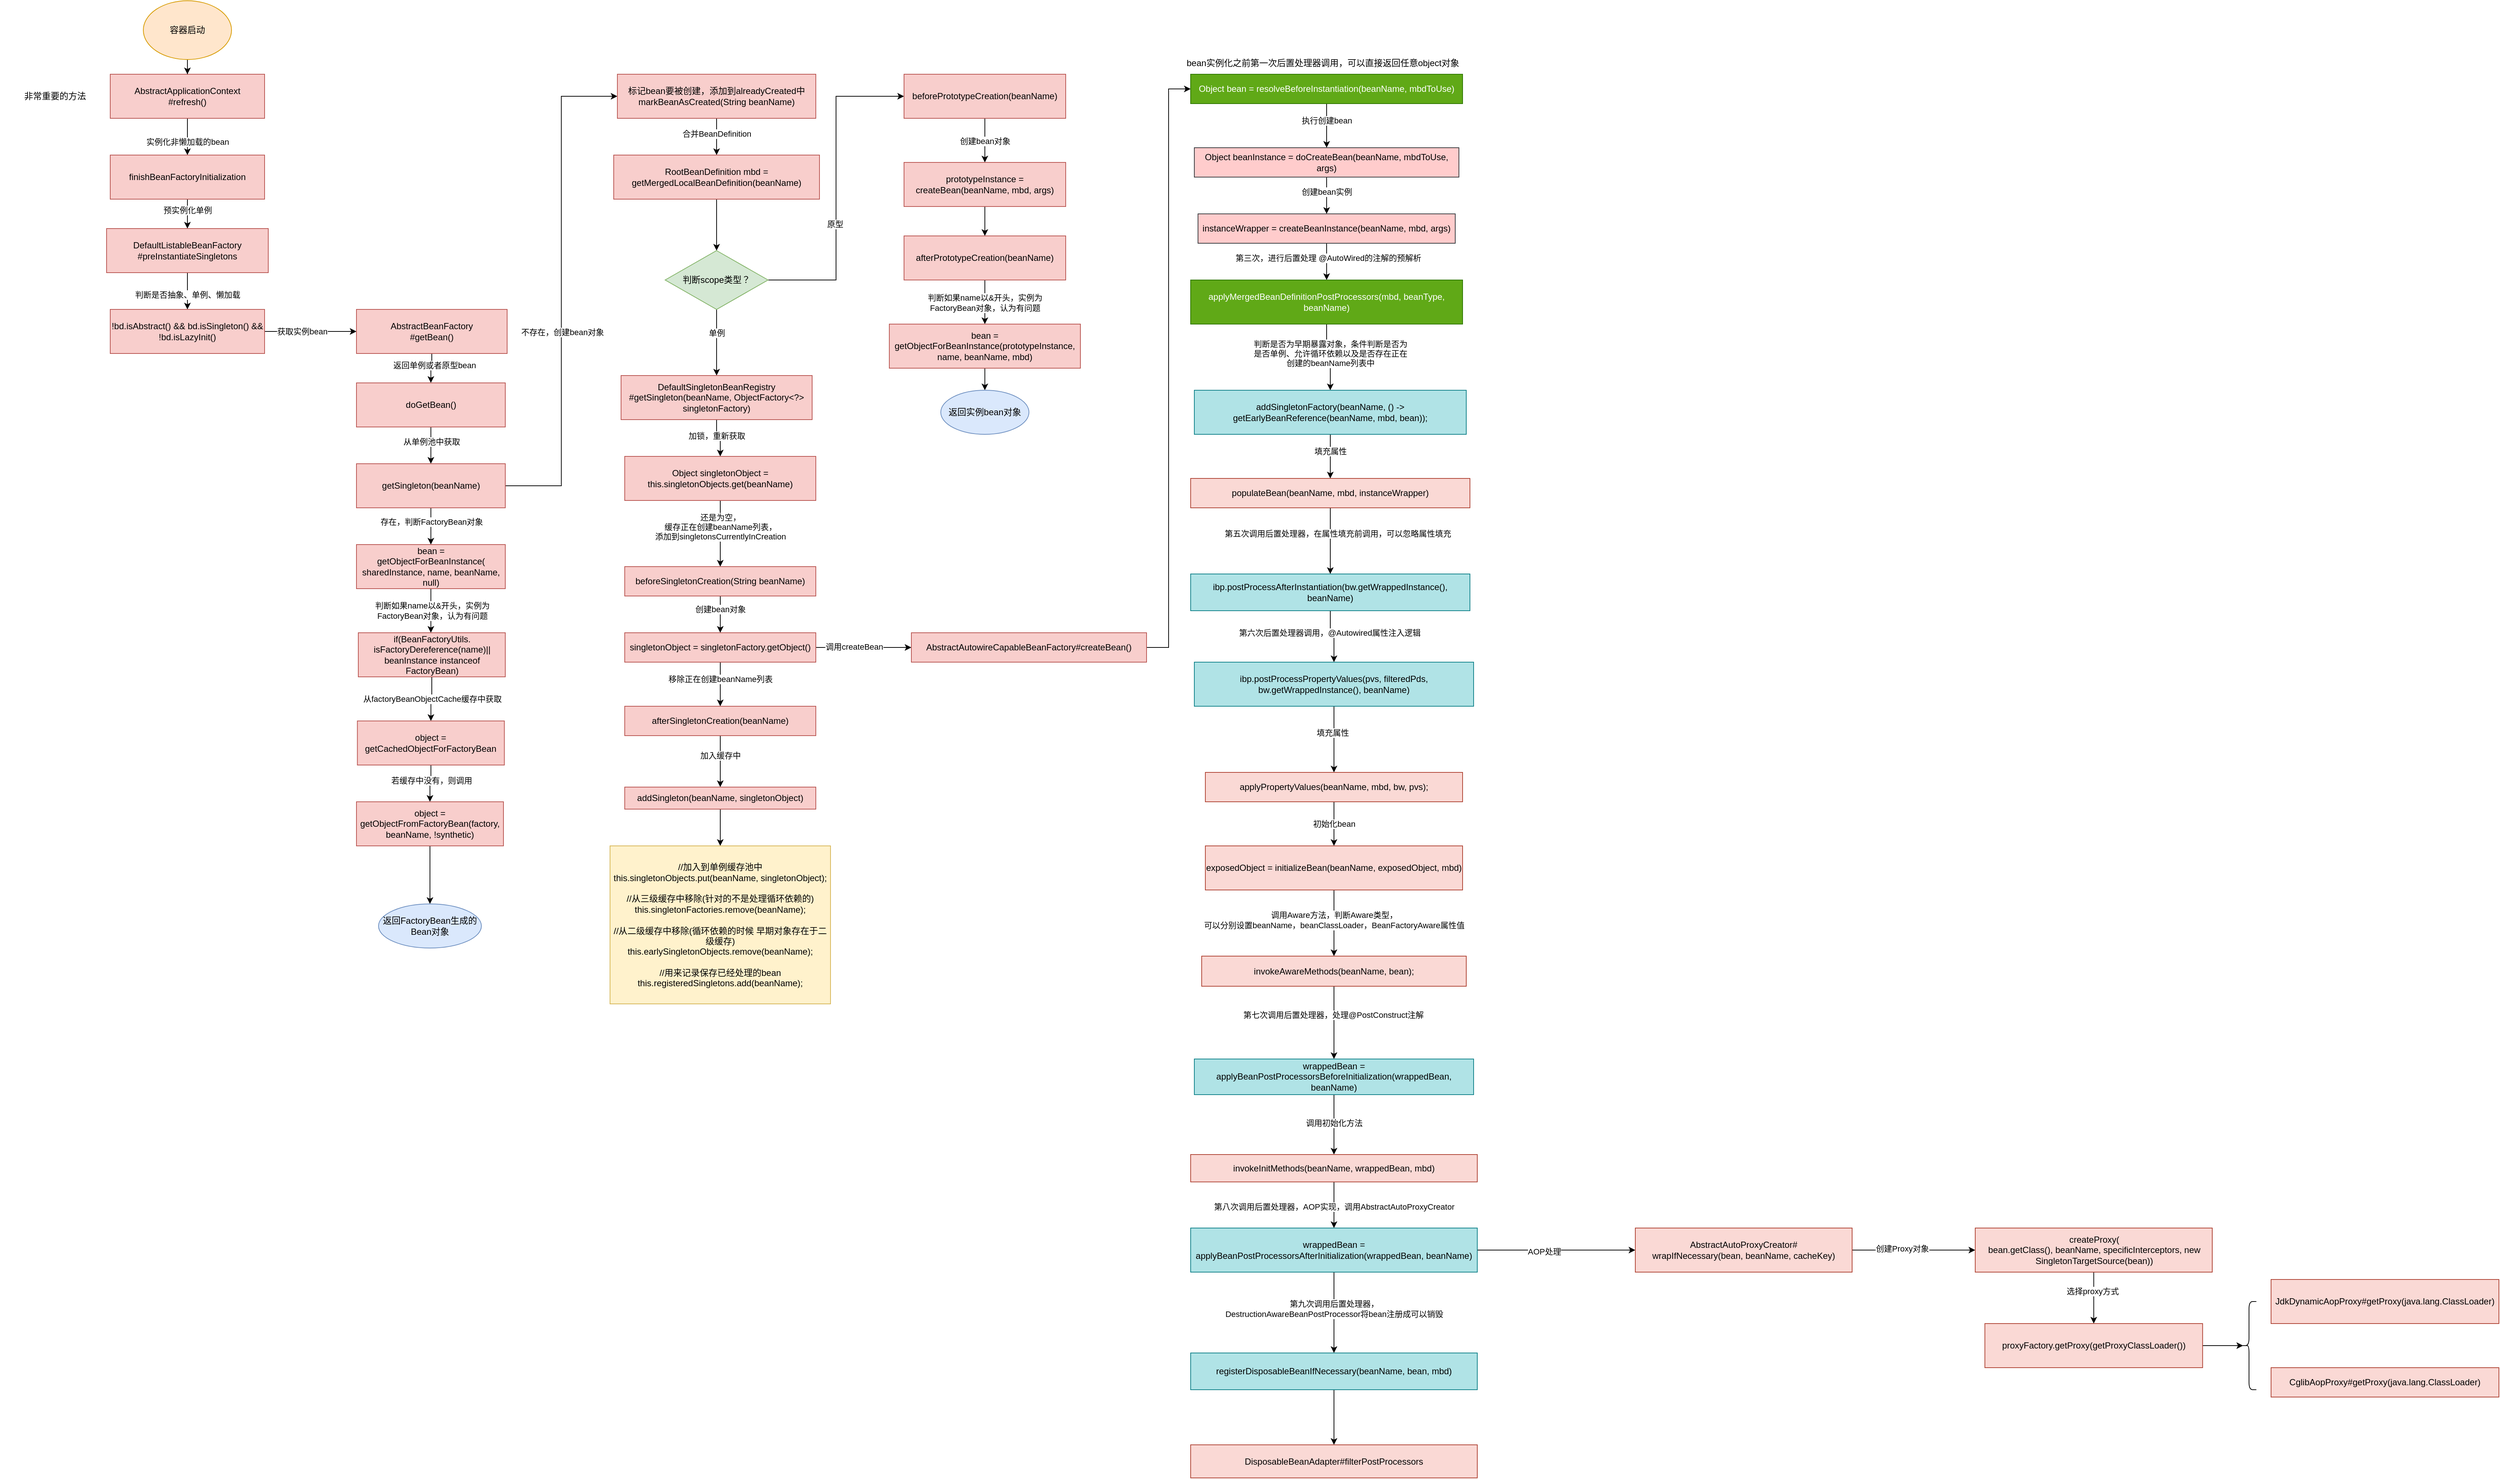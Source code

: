 <mxfile version="17.4.3" type="github">
  <diagram id="w4uHxJY5UsQgHHnN7Xe6" name="第 1 页">
    <mxGraphModel dx="1609" dy="1605" grid="1" gridSize="10" guides="1" tooltips="1" connect="1" arrows="1" fold="1" page="1" pageScale="1" pageWidth="827" pageHeight="1169" math="0" shadow="0">
      <root>
        <mxCell id="0" />
        <mxCell id="1" parent="0" />
        <mxCell id="CFEKlHjBmbo5Hejxvnzg-6" value="" style="edgeStyle=orthogonalEdgeStyle;rounded=0;orthogonalLoop=1;jettySize=auto;html=1;" edge="1" parent="1" source="CFEKlHjBmbo5Hejxvnzg-1" target="CFEKlHjBmbo5Hejxvnzg-5">
          <mxGeometry relative="1" as="geometry" />
        </mxCell>
        <mxCell id="CFEKlHjBmbo5Hejxvnzg-7" value="实例化非懒加载的bean" style="edgeLabel;html=1;align=center;verticalAlign=middle;resizable=0;points=[];" vertex="1" connectable="0" parent="CFEKlHjBmbo5Hejxvnzg-6">
          <mxGeometry x="-0.26" y="3" relative="1" as="geometry">
            <mxPoint x="-3" y="13" as="offset" />
          </mxGeometry>
        </mxCell>
        <mxCell id="CFEKlHjBmbo5Hejxvnzg-1" value="AbstractApplicationContext&lt;br&gt;#refresh()" style="rounded=0;whiteSpace=wrap;html=1;fillColor=#f8cecc;strokeColor=#b85450;" vertex="1" parent="1">
          <mxGeometry x="20" y="40" width="210" height="60" as="geometry" />
        </mxCell>
        <mxCell id="CFEKlHjBmbo5Hejxvnzg-3" style="edgeStyle=orthogonalEdgeStyle;rounded=0;orthogonalLoop=1;jettySize=auto;html=1;entryX=0.5;entryY=0;entryDx=0;entryDy=0;" edge="1" parent="1" source="CFEKlHjBmbo5Hejxvnzg-2" target="CFEKlHjBmbo5Hejxvnzg-1">
          <mxGeometry relative="1" as="geometry" />
        </mxCell>
        <mxCell id="CFEKlHjBmbo5Hejxvnzg-2" value="容器启动" style="ellipse;whiteSpace=wrap;html=1;fillColor=#ffe6cc;strokeColor=#d79b00;" vertex="1" parent="1">
          <mxGeometry x="65" y="-60" width="120" height="80" as="geometry" />
        </mxCell>
        <mxCell id="CFEKlHjBmbo5Hejxvnzg-4" value="非常重要的方法" style="text;html=1;strokeColor=none;fillColor=none;align=center;verticalAlign=middle;whiteSpace=wrap;rounded=0;" vertex="1" parent="1">
          <mxGeometry x="-130" y="55" width="150" height="30" as="geometry" />
        </mxCell>
        <mxCell id="CFEKlHjBmbo5Hejxvnzg-9" value="" style="edgeStyle=orthogonalEdgeStyle;rounded=0;orthogonalLoop=1;jettySize=auto;html=1;" edge="1" parent="1" source="CFEKlHjBmbo5Hejxvnzg-5" target="CFEKlHjBmbo5Hejxvnzg-8">
          <mxGeometry relative="1" as="geometry" />
        </mxCell>
        <mxCell id="CFEKlHjBmbo5Hejxvnzg-10" value="预实例化单例" style="edgeLabel;html=1;align=center;verticalAlign=middle;resizable=0;points=[];" vertex="1" connectable="0" parent="CFEKlHjBmbo5Hejxvnzg-9">
          <mxGeometry x="-0.25" relative="1" as="geometry">
            <mxPoint as="offset" />
          </mxGeometry>
        </mxCell>
        <mxCell id="CFEKlHjBmbo5Hejxvnzg-5" value="finishBeanFactoryInitialization" style="whiteSpace=wrap;html=1;rounded=0;fillColor=#f8cecc;strokeColor=#b85450;" vertex="1" parent="1">
          <mxGeometry x="20" y="150" width="210" height="60" as="geometry" />
        </mxCell>
        <mxCell id="CFEKlHjBmbo5Hejxvnzg-12" value="" style="edgeStyle=orthogonalEdgeStyle;rounded=0;orthogonalLoop=1;jettySize=auto;html=1;" edge="1" parent="1" source="CFEKlHjBmbo5Hejxvnzg-8" target="CFEKlHjBmbo5Hejxvnzg-11">
          <mxGeometry relative="1" as="geometry" />
        </mxCell>
        <mxCell id="CFEKlHjBmbo5Hejxvnzg-13" value="判断是否抽象、单例、懒加载" style="edgeLabel;html=1;align=center;verticalAlign=middle;resizable=0;points=[];" vertex="1" connectable="0" parent="CFEKlHjBmbo5Hejxvnzg-12">
          <mxGeometry x="-0.296" relative="1" as="geometry">
            <mxPoint y="12" as="offset" />
          </mxGeometry>
        </mxCell>
        <mxCell id="CFEKlHjBmbo5Hejxvnzg-8" value="DefaultListableBeanFactory&lt;br&gt;#preInstantiateSingletons" style="whiteSpace=wrap;html=1;fillColor=#f8cecc;strokeColor=#b85450;rounded=0;" vertex="1" parent="1">
          <mxGeometry x="15" y="250" width="220" height="60" as="geometry" />
        </mxCell>
        <mxCell id="CFEKlHjBmbo5Hejxvnzg-15" value="" style="edgeStyle=orthogonalEdgeStyle;rounded=0;orthogonalLoop=1;jettySize=auto;html=1;" edge="1" parent="1" source="CFEKlHjBmbo5Hejxvnzg-11" target="CFEKlHjBmbo5Hejxvnzg-14">
          <mxGeometry relative="1" as="geometry" />
        </mxCell>
        <mxCell id="CFEKlHjBmbo5Hejxvnzg-16" value="获取实例bean" style="edgeLabel;html=1;align=center;verticalAlign=middle;resizable=0;points=[];" vertex="1" connectable="0" parent="CFEKlHjBmbo5Hejxvnzg-15">
          <mxGeometry x="-0.184" relative="1" as="geometry">
            <mxPoint as="offset" />
          </mxGeometry>
        </mxCell>
        <mxCell id="CFEKlHjBmbo5Hejxvnzg-11" value="!bd.isAbstract() &amp;amp;&amp;amp; bd.isSingleton() &amp;amp;&amp;amp; !bd.isLazyInit()" style="whiteSpace=wrap;html=1;fillColor=#f8cecc;strokeColor=#b85450;rounded=0;" vertex="1" parent="1">
          <mxGeometry x="20" y="360" width="210" height="60" as="geometry" />
        </mxCell>
        <mxCell id="CFEKlHjBmbo5Hejxvnzg-18" value="" style="edgeStyle=orthogonalEdgeStyle;rounded=0;orthogonalLoop=1;jettySize=auto;html=1;" edge="1" parent="1" source="CFEKlHjBmbo5Hejxvnzg-14" target="CFEKlHjBmbo5Hejxvnzg-17">
          <mxGeometry relative="1" as="geometry" />
        </mxCell>
        <mxCell id="CFEKlHjBmbo5Hejxvnzg-19" value="返回单例或者原型bean" style="edgeLabel;html=1;align=center;verticalAlign=middle;resizable=0;points=[];" vertex="1" connectable="0" parent="CFEKlHjBmbo5Hejxvnzg-18">
          <mxGeometry x="-0.259" y="3" relative="1" as="geometry">
            <mxPoint as="offset" />
          </mxGeometry>
        </mxCell>
        <mxCell id="CFEKlHjBmbo5Hejxvnzg-14" value="AbstractBeanFactory&lt;br&gt;#getBean()" style="whiteSpace=wrap;html=1;fillColor=#f8cecc;strokeColor=#b85450;rounded=0;" vertex="1" parent="1">
          <mxGeometry x="355" y="360" width="205" height="60" as="geometry" />
        </mxCell>
        <mxCell id="CFEKlHjBmbo5Hejxvnzg-21" value="" style="edgeStyle=orthogonalEdgeStyle;rounded=0;orthogonalLoop=1;jettySize=auto;html=1;" edge="1" parent="1" source="CFEKlHjBmbo5Hejxvnzg-17" target="CFEKlHjBmbo5Hejxvnzg-20">
          <mxGeometry relative="1" as="geometry" />
        </mxCell>
        <mxCell id="CFEKlHjBmbo5Hejxvnzg-22" value="从单例池中获取" style="edgeLabel;html=1;align=center;verticalAlign=middle;resizable=0;points=[];" vertex="1" connectable="0" parent="CFEKlHjBmbo5Hejxvnzg-21">
          <mxGeometry x="-0.281" y="1" relative="1" as="geometry">
            <mxPoint x="-1" y="2" as="offset" />
          </mxGeometry>
        </mxCell>
        <mxCell id="CFEKlHjBmbo5Hejxvnzg-17" value="doGetBean()" style="whiteSpace=wrap;html=1;fillColor=#f8cecc;strokeColor=#b85450;rounded=0;" vertex="1" parent="1">
          <mxGeometry x="355" y="460" width="202.5" height="60" as="geometry" />
        </mxCell>
        <mxCell id="CFEKlHjBmbo5Hejxvnzg-24" value="" style="edgeStyle=orthogonalEdgeStyle;rounded=0;orthogonalLoop=1;jettySize=auto;html=1;" edge="1" parent="1" source="CFEKlHjBmbo5Hejxvnzg-20" target="CFEKlHjBmbo5Hejxvnzg-23">
          <mxGeometry relative="1" as="geometry" />
        </mxCell>
        <mxCell id="CFEKlHjBmbo5Hejxvnzg-25" value="存在，判断FactoryBean对象" style="edgeLabel;html=1;align=center;verticalAlign=middle;resizable=0;points=[];" vertex="1" connectable="0" parent="CFEKlHjBmbo5Hejxvnzg-24">
          <mxGeometry x="-0.237" y="-1" relative="1" as="geometry">
            <mxPoint x="1" as="offset" />
          </mxGeometry>
        </mxCell>
        <mxCell id="CFEKlHjBmbo5Hejxvnzg-39" value="" style="edgeStyle=orthogonalEdgeStyle;rounded=0;orthogonalLoop=1;jettySize=auto;html=1;entryX=0;entryY=0.5;entryDx=0;entryDy=0;" edge="1" parent="1" source="CFEKlHjBmbo5Hejxvnzg-20" target="CFEKlHjBmbo5Hejxvnzg-38">
          <mxGeometry relative="1" as="geometry" />
        </mxCell>
        <mxCell id="CFEKlHjBmbo5Hejxvnzg-40" value="不存在，创建bean对象" style="edgeLabel;html=1;align=center;verticalAlign=middle;resizable=0;points=[];" vertex="1" connectable="0" parent="CFEKlHjBmbo5Hejxvnzg-39">
          <mxGeometry x="-0.163" y="-1" relative="1" as="geometry">
            <mxPoint as="offset" />
          </mxGeometry>
        </mxCell>
        <mxCell id="CFEKlHjBmbo5Hejxvnzg-20" value="getSingleton(beanName)" style="whiteSpace=wrap;html=1;fillColor=#f8cecc;strokeColor=#b85450;rounded=0;" vertex="1" parent="1">
          <mxGeometry x="355" y="570" width="202.5" height="60" as="geometry" />
        </mxCell>
        <mxCell id="CFEKlHjBmbo5Hejxvnzg-28" value="" style="edgeStyle=orthogonalEdgeStyle;rounded=0;orthogonalLoop=1;jettySize=auto;html=1;" edge="1" parent="1" source="CFEKlHjBmbo5Hejxvnzg-23" target="CFEKlHjBmbo5Hejxvnzg-27">
          <mxGeometry relative="1" as="geometry">
            <Array as="points">
              <mxPoint x="456" y="780" />
              <mxPoint x="456" y="780" />
            </Array>
          </mxGeometry>
        </mxCell>
        <mxCell id="CFEKlHjBmbo5Hejxvnzg-29" value="判断如果name以&amp;amp;开头，实例为&lt;br&gt;FactoryBean对象，认为有问题" style="edgeLabel;html=1;align=center;verticalAlign=middle;resizable=0;points=[];" vertex="1" connectable="0" parent="CFEKlHjBmbo5Hejxvnzg-28">
          <mxGeometry x="-0.662" relative="1" as="geometry">
            <mxPoint x="1" y="20" as="offset" />
          </mxGeometry>
        </mxCell>
        <mxCell id="CFEKlHjBmbo5Hejxvnzg-23" value="bean = &lt;br&gt;getObjectForBeanInstance(&lt;br&gt;sharedInstance, name, beanName, null)" style="whiteSpace=wrap;html=1;fillColor=#f8cecc;strokeColor=#b85450;rounded=0;" vertex="1" parent="1">
          <mxGeometry x="355" y="680" width="202.5" height="60" as="geometry" />
        </mxCell>
        <mxCell id="CFEKlHjBmbo5Hejxvnzg-31" value="" style="edgeStyle=orthogonalEdgeStyle;rounded=0;orthogonalLoop=1;jettySize=auto;html=1;" edge="1" parent="1" source="CFEKlHjBmbo5Hejxvnzg-27" target="CFEKlHjBmbo5Hejxvnzg-30">
          <mxGeometry relative="1" as="geometry" />
        </mxCell>
        <mxCell id="CFEKlHjBmbo5Hejxvnzg-32" value="从factoryBeanObjectCache缓存中获取" style="edgeLabel;html=1;align=center;verticalAlign=middle;resizable=0;points=[];" vertex="1" connectable="0" parent="CFEKlHjBmbo5Hejxvnzg-31">
          <mxGeometry x="-0.321" y="1" relative="1" as="geometry">
            <mxPoint x="-1" y="9" as="offset" />
          </mxGeometry>
        </mxCell>
        <mxCell id="CFEKlHjBmbo5Hejxvnzg-27" value="if(BeanFactoryUtils.&lt;br&gt;isFactoryDereference(name)||&lt;br&gt;beanInstance instanceof FactoryBean)" style="whiteSpace=wrap;html=1;fillColor=#f8cecc;strokeColor=#b85450;rounded=0;" vertex="1" parent="1">
          <mxGeometry x="357.5" y="800" width="200" height="60" as="geometry" />
        </mxCell>
        <mxCell id="CFEKlHjBmbo5Hejxvnzg-34" value="" style="edgeStyle=orthogonalEdgeStyle;rounded=0;orthogonalLoop=1;jettySize=auto;html=1;" edge="1" parent="1" source="CFEKlHjBmbo5Hejxvnzg-30" target="CFEKlHjBmbo5Hejxvnzg-33">
          <mxGeometry relative="1" as="geometry" />
        </mxCell>
        <mxCell id="CFEKlHjBmbo5Hejxvnzg-35" value="若缓存中没有，则调用" style="edgeLabel;html=1;align=center;verticalAlign=middle;resizable=0;points=[];" vertex="1" connectable="0" parent="CFEKlHjBmbo5Hejxvnzg-34">
          <mxGeometry x="-0.207" relative="1" as="geometry">
            <mxPoint as="offset" />
          </mxGeometry>
        </mxCell>
        <mxCell id="CFEKlHjBmbo5Hejxvnzg-30" value="object =&lt;br&gt;getCachedObjectForFactoryBean" style="whiteSpace=wrap;html=1;fillColor=#f8cecc;strokeColor=#b85450;rounded=0;" vertex="1" parent="1">
          <mxGeometry x="356.25" y="920" width="200" height="60" as="geometry" />
        </mxCell>
        <mxCell id="CFEKlHjBmbo5Hejxvnzg-37" value="" style="edgeStyle=orthogonalEdgeStyle;rounded=0;orthogonalLoop=1;jettySize=auto;html=1;" edge="1" parent="1" source="CFEKlHjBmbo5Hejxvnzg-33" target="CFEKlHjBmbo5Hejxvnzg-36">
          <mxGeometry relative="1" as="geometry" />
        </mxCell>
        <mxCell id="CFEKlHjBmbo5Hejxvnzg-33" value="object = getObjectFromFactoryBean(factory, beanName, !synthetic)" style="whiteSpace=wrap;html=1;fillColor=#f8cecc;strokeColor=#b85450;rounded=0;" vertex="1" parent="1">
          <mxGeometry x="355" y="1030" width="200" height="60" as="geometry" />
        </mxCell>
        <mxCell id="CFEKlHjBmbo5Hejxvnzg-36" value="返回FactoryBean生成的Bean对象" style="ellipse;whiteSpace=wrap;html=1;fillColor=#dae8fc;strokeColor=#6c8ebf;rounded=0;" vertex="1" parent="1">
          <mxGeometry x="385" y="1169" width="140" height="60" as="geometry" />
        </mxCell>
        <mxCell id="CFEKlHjBmbo5Hejxvnzg-44" value="" style="edgeStyle=orthogonalEdgeStyle;rounded=0;orthogonalLoop=1;jettySize=auto;html=1;" edge="1" parent="1" source="CFEKlHjBmbo5Hejxvnzg-38" target="CFEKlHjBmbo5Hejxvnzg-43">
          <mxGeometry relative="1" as="geometry" />
        </mxCell>
        <mxCell id="CFEKlHjBmbo5Hejxvnzg-45" value="合并BeanDefinition" style="edgeLabel;html=1;align=center;verticalAlign=middle;resizable=0;points=[];" vertex="1" connectable="0" parent="CFEKlHjBmbo5Hejxvnzg-44">
          <mxGeometry x="-0.306" relative="1" as="geometry">
            <mxPoint y="3" as="offset" />
          </mxGeometry>
        </mxCell>
        <mxCell id="CFEKlHjBmbo5Hejxvnzg-38" value="标记bean要被创建，添加到alreadyCreated中&lt;br&gt;markBeanAsCreated(String beanName)" style="whiteSpace=wrap;html=1;fillColor=#f8cecc;strokeColor=#b85450;rounded=0;" vertex="1" parent="1">
          <mxGeometry x="710" y="40" width="270" height="60" as="geometry" />
        </mxCell>
        <mxCell id="CFEKlHjBmbo5Hejxvnzg-47" value="" style="edgeStyle=orthogonalEdgeStyle;rounded=0;orthogonalLoop=1;jettySize=auto;html=1;" edge="1" parent="1" source="CFEKlHjBmbo5Hejxvnzg-43" target="CFEKlHjBmbo5Hejxvnzg-46">
          <mxGeometry relative="1" as="geometry" />
        </mxCell>
        <mxCell id="CFEKlHjBmbo5Hejxvnzg-43" value="RootBeanDefinition mbd = getMergedLocalBeanDefinition(beanName)" style="whiteSpace=wrap;html=1;fillColor=#f8cecc;strokeColor=#b85450;rounded=0;" vertex="1" parent="1">
          <mxGeometry x="705" y="150" width="280" height="60" as="geometry" />
        </mxCell>
        <mxCell id="CFEKlHjBmbo5Hejxvnzg-49" value="" style="edgeStyle=orthogonalEdgeStyle;rounded=0;orthogonalLoop=1;jettySize=auto;html=1;" edge="1" parent="1" source="CFEKlHjBmbo5Hejxvnzg-46" target="CFEKlHjBmbo5Hejxvnzg-48">
          <mxGeometry relative="1" as="geometry" />
        </mxCell>
        <mxCell id="CFEKlHjBmbo5Hejxvnzg-50" value="单例" style="edgeLabel;html=1;align=center;verticalAlign=middle;resizable=0;points=[];" vertex="1" connectable="0" parent="CFEKlHjBmbo5Hejxvnzg-49">
          <mxGeometry x="-0.296" relative="1" as="geometry">
            <mxPoint as="offset" />
          </mxGeometry>
        </mxCell>
        <mxCell id="CFEKlHjBmbo5Hejxvnzg-52" value="" style="edgeStyle=orthogonalEdgeStyle;rounded=0;orthogonalLoop=1;jettySize=auto;html=1;entryX=0;entryY=0.5;entryDx=0;entryDy=0;" edge="1" parent="1" source="CFEKlHjBmbo5Hejxvnzg-46" target="CFEKlHjBmbo5Hejxvnzg-51">
          <mxGeometry relative="1" as="geometry" />
        </mxCell>
        <mxCell id="CFEKlHjBmbo5Hejxvnzg-53" value="原型" style="edgeLabel;html=1;align=center;verticalAlign=middle;resizable=0;points=[];" vertex="1" connectable="0" parent="CFEKlHjBmbo5Hejxvnzg-52">
          <mxGeometry x="-0.222" y="2" relative="1" as="geometry">
            <mxPoint as="offset" />
          </mxGeometry>
        </mxCell>
        <mxCell id="CFEKlHjBmbo5Hejxvnzg-46" value="判断scope类型？" style="rhombus;whiteSpace=wrap;html=1;fillColor=#d5e8d4;strokeColor=#82b366;rounded=0;" vertex="1" parent="1">
          <mxGeometry x="775" y="280" width="140" height="80" as="geometry" />
        </mxCell>
        <mxCell id="CFEKlHjBmbo5Hejxvnzg-65" value="" style="edgeStyle=orthogonalEdgeStyle;rounded=0;orthogonalLoop=1;jettySize=auto;html=1;" edge="1" parent="1" source="CFEKlHjBmbo5Hejxvnzg-48" target="CFEKlHjBmbo5Hejxvnzg-64">
          <mxGeometry relative="1" as="geometry" />
        </mxCell>
        <mxCell id="CFEKlHjBmbo5Hejxvnzg-66" value="加锁，重新获取" style="edgeLabel;html=1;align=center;verticalAlign=middle;resizable=0;points=[];" vertex="1" connectable="0" parent="CFEKlHjBmbo5Hejxvnzg-65">
          <mxGeometry x="-0.313" y="-1" relative="1" as="geometry">
            <mxPoint x="1" y="3" as="offset" />
          </mxGeometry>
        </mxCell>
        <mxCell id="CFEKlHjBmbo5Hejxvnzg-48" value="DefaultSingletonBeanRegistry&lt;br&gt;#getSingleton(beanName, ObjectFactory&amp;lt;?&amp;gt; singletonFactory)" style="whiteSpace=wrap;html=1;fillColor=#f8cecc;strokeColor=#b85450;rounded=0;" vertex="1" parent="1">
          <mxGeometry x="715" y="450" width="260" height="60" as="geometry" />
        </mxCell>
        <mxCell id="CFEKlHjBmbo5Hejxvnzg-55" value="" style="edgeStyle=orthogonalEdgeStyle;rounded=0;orthogonalLoop=1;jettySize=auto;html=1;" edge="1" parent="1" source="CFEKlHjBmbo5Hejxvnzg-51" target="CFEKlHjBmbo5Hejxvnzg-54">
          <mxGeometry relative="1" as="geometry" />
        </mxCell>
        <mxCell id="CFEKlHjBmbo5Hejxvnzg-56" value="创建bean对象" style="edgeLabel;html=1;align=center;verticalAlign=middle;resizable=0;points=[];" vertex="1" connectable="0" parent="CFEKlHjBmbo5Hejxvnzg-55">
          <mxGeometry x="-0.258" y="-1" relative="1" as="geometry">
            <mxPoint x="1" y="8" as="offset" />
          </mxGeometry>
        </mxCell>
        <mxCell id="CFEKlHjBmbo5Hejxvnzg-51" value="beforePrototypeCreation(beanName)" style="whiteSpace=wrap;html=1;fillColor=#f8cecc;strokeColor=#b85450;rounded=0;" vertex="1" parent="1">
          <mxGeometry x="1100" y="40" width="220" height="60" as="geometry" />
        </mxCell>
        <mxCell id="CFEKlHjBmbo5Hejxvnzg-58" value="" style="edgeStyle=orthogonalEdgeStyle;rounded=0;orthogonalLoop=1;jettySize=auto;html=1;" edge="1" parent="1" source="CFEKlHjBmbo5Hejxvnzg-54" target="CFEKlHjBmbo5Hejxvnzg-57">
          <mxGeometry relative="1" as="geometry" />
        </mxCell>
        <mxCell id="CFEKlHjBmbo5Hejxvnzg-54" value="prototypeInstance = createBean(beanName, mbd, args)" style="whiteSpace=wrap;html=1;fillColor=#f8cecc;strokeColor=#b85450;rounded=0;" vertex="1" parent="1">
          <mxGeometry x="1100" y="160" width="220" height="60" as="geometry" />
        </mxCell>
        <mxCell id="CFEKlHjBmbo5Hejxvnzg-60" value="" style="edgeStyle=orthogonalEdgeStyle;rounded=0;orthogonalLoop=1;jettySize=auto;html=1;" edge="1" parent="1" source="CFEKlHjBmbo5Hejxvnzg-57" target="CFEKlHjBmbo5Hejxvnzg-59">
          <mxGeometry relative="1" as="geometry" />
        </mxCell>
        <mxCell id="CFEKlHjBmbo5Hejxvnzg-63" value="判断如果name以&amp;amp;开头，实例为&lt;br&gt;FactoryBean对象，认为有问题" style="edgeLabel;html=1;align=center;verticalAlign=middle;resizable=0;points=[];" vertex="1" connectable="0" parent="CFEKlHjBmbo5Hejxvnzg-60">
          <mxGeometry x="-0.258" relative="1" as="geometry">
            <mxPoint y="8" as="offset" />
          </mxGeometry>
        </mxCell>
        <mxCell id="CFEKlHjBmbo5Hejxvnzg-57" value="afterPrototypeCreation(beanName)" style="whiteSpace=wrap;html=1;fillColor=#f8cecc;strokeColor=#b85450;rounded=0;" vertex="1" parent="1">
          <mxGeometry x="1100" y="260" width="220" height="60" as="geometry" />
        </mxCell>
        <mxCell id="CFEKlHjBmbo5Hejxvnzg-62" value="" style="edgeStyle=orthogonalEdgeStyle;rounded=0;orthogonalLoop=1;jettySize=auto;html=1;" edge="1" parent="1" source="CFEKlHjBmbo5Hejxvnzg-59" target="CFEKlHjBmbo5Hejxvnzg-61">
          <mxGeometry relative="1" as="geometry" />
        </mxCell>
        <mxCell id="CFEKlHjBmbo5Hejxvnzg-59" value="bean = getObjectForBeanInstance(prototypeInstance, name, beanName, mbd)" style="whiteSpace=wrap;html=1;fillColor=#f8cecc;strokeColor=#b85450;rounded=0;" vertex="1" parent="1">
          <mxGeometry x="1080" y="380" width="260" height="60" as="geometry" />
        </mxCell>
        <mxCell id="CFEKlHjBmbo5Hejxvnzg-61" value="返回实例bean对象" style="ellipse;whiteSpace=wrap;html=1;fillColor=#dae8fc;strokeColor=#6c8ebf;rounded=0;" vertex="1" parent="1">
          <mxGeometry x="1150" y="470" width="120" height="60" as="geometry" />
        </mxCell>
        <mxCell id="CFEKlHjBmbo5Hejxvnzg-68" value="" style="edgeStyle=orthogonalEdgeStyle;rounded=0;orthogonalLoop=1;jettySize=auto;html=1;" edge="1" parent="1" source="CFEKlHjBmbo5Hejxvnzg-64" target="CFEKlHjBmbo5Hejxvnzg-67">
          <mxGeometry relative="1" as="geometry" />
        </mxCell>
        <mxCell id="CFEKlHjBmbo5Hejxvnzg-69" value="还是为空，&lt;br&gt;缓存正在创建beanName列表，&lt;br&gt;添加到singletonsCurrentlyInCreation" style="edgeLabel;html=1;align=center;verticalAlign=middle;resizable=0;points=[];" vertex="1" connectable="0" parent="CFEKlHjBmbo5Hejxvnzg-68">
          <mxGeometry x="-0.215" relative="1" as="geometry">
            <mxPoint as="offset" />
          </mxGeometry>
        </mxCell>
        <mxCell id="CFEKlHjBmbo5Hejxvnzg-64" value="Object singletonObject = this.singletonObjects.get(beanName)" style="whiteSpace=wrap;html=1;fillColor=#f8cecc;strokeColor=#b85450;rounded=0;" vertex="1" parent="1">
          <mxGeometry x="720" y="560" width="260" height="60" as="geometry" />
        </mxCell>
        <mxCell id="CFEKlHjBmbo5Hejxvnzg-71" value="" style="edgeStyle=orthogonalEdgeStyle;rounded=0;orthogonalLoop=1;jettySize=auto;html=1;" edge="1" parent="1" source="CFEKlHjBmbo5Hejxvnzg-67" target="CFEKlHjBmbo5Hejxvnzg-70">
          <mxGeometry relative="1" as="geometry" />
        </mxCell>
        <mxCell id="CFEKlHjBmbo5Hejxvnzg-74" value="创建bean对象" style="edgeLabel;html=1;align=center;verticalAlign=middle;resizable=0;points=[];" vertex="1" connectable="0" parent="CFEKlHjBmbo5Hejxvnzg-71">
          <mxGeometry x="-0.303" relative="1" as="geometry">
            <mxPoint as="offset" />
          </mxGeometry>
        </mxCell>
        <mxCell id="CFEKlHjBmbo5Hejxvnzg-67" value="beforeSingletonCreation(String beanName)" style="whiteSpace=wrap;html=1;fillColor=#f8cecc;strokeColor=#b85450;rounded=0;" vertex="1" parent="1">
          <mxGeometry x="720" y="710" width="260" height="40" as="geometry" />
        </mxCell>
        <mxCell id="CFEKlHjBmbo5Hejxvnzg-73" value="" style="edgeStyle=orthogonalEdgeStyle;rounded=0;orthogonalLoop=1;jettySize=auto;html=1;" edge="1" parent="1" source="CFEKlHjBmbo5Hejxvnzg-70" target="CFEKlHjBmbo5Hejxvnzg-72">
          <mxGeometry relative="1" as="geometry" />
        </mxCell>
        <mxCell id="CFEKlHjBmbo5Hejxvnzg-75" value="移除正在创建beanName列表" style="edgeLabel;html=1;align=center;verticalAlign=middle;resizable=0;points=[];" vertex="1" connectable="0" parent="CFEKlHjBmbo5Hejxvnzg-73">
          <mxGeometry x="-0.253" relative="1" as="geometry">
            <mxPoint as="offset" />
          </mxGeometry>
        </mxCell>
        <mxCell id="CFEKlHjBmbo5Hejxvnzg-88" value="" style="edgeStyle=orthogonalEdgeStyle;rounded=0;orthogonalLoop=1;jettySize=auto;html=1;" edge="1" parent="1" source="CFEKlHjBmbo5Hejxvnzg-70" target="CFEKlHjBmbo5Hejxvnzg-87">
          <mxGeometry relative="1" as="geometry" />
        </mxCell>
        <mxCell id="CFEKlHjBmbo5Hejxvnzg-89" value="调用createBean" style="edgeLabel;html=1;align=center;verticalAlign=middle;resizable=0;points=[];" vertex="1" connectable="0" parent="CFEKlHjBmbo5Hejxvnzg-88">
          <mxGeometry x="-0.209" y="1" relative="1" as="geometry">
            <mxPoint as="offset" />
          </mxGeometry>
        </mxCell>
        <mxCell id="CFEKlHjBmbo5Hejxvnzg-70" value="singletonObject = singletonFactory.getObject()" style="whiteSpace=wrap;html=1;fillColor=#f8cecc;strokeColor=#b85450;rounded=0;" vertex="1" parent="1">
          <mxGeometry x="720" y="800" width="260" height="40" as="geometry" />
        </mxCell>
        <mxCell id="CFEKlHjBmbo5Hejxvnzg-77" value="" style="edgeStyle=orthogonalEdgeStyle;rounded=0;orthogonalLoop=1;jettySize=auto;html=1;" edge="1" parent="1" source="CFEKlHjBmbo5Hejxvnzg-72" target="CFEKlHjBmbo5Hejxvnzg-76">
          <mxGeometry relative="1" as="geometry" />
        </mxCell>
        <mxCell id="CFEKlHjBmbo5Hejxvnzg-78" value="加入缓存中" style="edgeLabel;html=1;align=center;verticalAlign=middle;resizable=0;points=[];" vertex="1" connectable="0" parent="CFEKlHjBmbo5Hejxvnzg-77">
          <mxGeometry x="-0.222" relative="1" as="geometry">
            <mxPoint as="offset" />
          </mxGeometry>
        </mxCell>
        <mxCell id="CFEKlHjBmbo5Hejxvnzg-72" value="afterSingletonCreation(beanName)" style="whiteSpace=wrap;html=1;fillColor=#f8cecc;strokeColor=#b85450;rounded=0;" vertex="1" parent="1">
          <mxGeometry x="720" y="900" width="260" height="40" as="geometry" />
        </mxCell>
        <mxCell id="CFEKlHjBmbo5Hejxvnzg-86" value="" style="edgeStyle=orthogonalEdgeStyle;rounded=0;orthogonalLoop=1;jettySize=auto;html=1;" edge="1" parent="1" source="CFEKlHjBmbo5Hejxvnzg-76" target="CFEKlHjBmbo5Hejxvnzg-85">
          <mxGeometry relative="1" as="geometry" />
        </mxCell>
        <mxCell id="CFEKlHjBmbo5Hejxvnzg-76" value="addSingleton(beanName, singletonObject)" style="whiteSpace=wrap;html=1;fillColor=#f8cecc;strokeColor=#b85450;rounded=0;" vertex="1" parent="1">
          <mxGeometry x="720" y="1010" width="260" height="30" as="geometry" />
        </mxCell>
        <mxCell id="CFEKlHjBmbo5Hejxvnzg-85" value="&lt;div&gt;//加入到单例缓存池中&lt;/div&gt;&lt;div&gt;this.singletonObjects.put(beanName, singletonObject);&lt;/div&gt;&lt;div&gt;&lt;br&gt;&lt;/div&gt;&lt;div&gt;//从三级缓存中移除(针对的不是处理循环依赖的)&lt;/div&gt;&lt;div&gt;this.singletonFactories.remove(beanName);&lt;/div&gt;&lt;div&gt;&lt;br&gt;&lt;/div&gt;&lt;div&gt;//从二级缓存中移除(循环依赖的时候 早期对象存在于二级缓存)&lt;/div&gt;&lt;div&gt;this.earlySingletonObjects.remove(beanName);&lt;/div&gt;&lt;div&gt;&lt;br&gt;&lt;/div&gt;&lt;div&gt;//用来记录保存已经处理的bean&lt;/div&gt;&lt;div&gt;this.registeredSingletons.add(beanName);&lt;/div&gt;" style="whiteSpace=wrap;html=1;fillColor=#fff2cc;strokeColor=#d6b656;rounded=0;" vertex="1" parent="1">
          <mxGeometry x="700" y="1090" width="300" height="215" as="geometry" />
        </mxCell>
        <mxCell id="CFEKlHjBmbo5Hejxvnzg-91" value="" style="edgeStyle=orthogonalEdgeStyle;rounded=0;orthogonalLoop=1;jettySize=auto;html=1;entryX=0;entryY=0.5;entryDx=0;entryDy=0;" edge="1" parent="1" source="CFEKlHjBmbo5Hejxvnzg-87" target="CFEKlHjBmbo5Hejxvnzg-90">
          <mxGeometry relative="1" as="geometry" />
        </mxCell>
        <mxCell id="CFEKlHjBmbo5Hejxvnzg-87" value="AbstractAutowireCapableBeanFactory#createBean()" style="whiteSpace=wrap;html=1;fillColor=#f8cecc;strokeColor=#b85450;rounded=0;" vertex="1" parent="1">
          <mxGeometry x="1110" y="800" width="320" height="40" as="geometry" />
        </mxCell>
        <mxCell id="CFEKlHjBmbo5Hejxvnzg-94" value="" style="edgeStyle=orthogonalEdgeStyle;rounded=0;orthogonalLoop=1;jettySize=auto;html=1;" edge="1" parent="1" source="CFEKlHjBmbo5Hejxvnzg-90" target="CFEKlHjBmbo5Hejxvnzg-93">
          <mxGeometry relative="1" as="geometry" />
        </mxCell>
        <mxCell id="CFEKlHjBmbo5Hejxvnzg-95" value="执行创建bean" style="edgeLabel;html=1;align=center;verticalAlign=middle;resizable=0;points=[];" vertex="1" connectable="0" parent="CFEKlHjBmbo5Hejxvnzg-94">
          <mxGeometry x="-0.275" y="-2" relative="1" as="geometry">
            <mxPoint x="2" y="1" as="offset" />
          </mxGeometry>
        </mxCell>
        <mxCell id="CFEKlHjBmbo5Hejxvnzg-90" value="Object bean = resolveBeforeInstantiation(beanName, mbdToUse)" style="whiteSpace=wrap;html=1;fillColor=#60a917;strokeColor=#2D7600;rounded=0;fontColor=#ffffff;" vertex="1" parent="1">
          <mxGeometry x="1490" y="40" width="370" height="40" as="geometry" />
        </mxCell>
        <mxCell id="CFEKlHjBmbo5Hejxvnzg-92" value="bean实例化之前第一次后置处理器调用，可以直接返回任意object对象" style="text;html=1;strokeColor=none;fillColor=none;align=center;verticalAlign=middle;whiteSpace=wrap;rounded=0;" vertex="1" parent="1">
          <mxGeometry x="1470" y="10" width="400" height="30" as="geometry" />
        </mxCell>
        <mxCell id="CFEKlHjBmbo5Hejxvnzg-97" value="" style="edgeStyle=orthogonalEdgeStyle;rounded=0;orthogonalLoop=1;jettySize=auto;html=1;" edge="1" parent="1" source="CFEKlHjBmbo5Hejxvnzg-93" target="CFEKlHjBmbo5Hejxvnzg-96">
          <mxGeometry relative="1" as="geometry" />
        </mxCell>
        <mxCell id="CFEKlHjBmbo5Hejxvnzg-98" value="创建bean实例" style="edgeLabel;html=1;align=center;verticalAlign=middle;resizable=0;points=[];" vertex="1" connectable="0" parent="CFEKlHjBmbo5Hejxvnzg-97">
          <mxGeometry x="-0.222" y="1" relative="1" as="geometry">
            <mxPoint x="-1" as="offset" />
          </mxGeometry>
        </mxCell>
        <mxCell id="CFEKlHjBmbo5Hejxvnzg-93" value="Object beanInstance = doCreateBean(beanName, mbdToUse, args)" style="whiteSpace=wrap;html=1;fillColor=#ffcccc;strokeColor=#36393d;rounded=0;" vertex="1" parent="1">
          <mxGeometry x="1495" y="140" width="360" height="40" as="geometry" />
        </mxCell>
        <mxCell id="CFEKlHjBmbo5Hejxvnzg-100" value="" style="edgeStyle=orthogonalEdgeStyle;rounded=0;orthogonalLoop=1;jettySize=auto;html=1;" edge="1" parent="1" source="CFEKlHjBmbo5Hejxvnzg-96" target="CFEKlHjBmbo5Hejxvnzg-99">
          <mxGeometry relative="1" as="geometry" />
        </mxCell>
        <mxCell id="CFEKlHjBmbo5Hejxvnzg-101" value="第三次，进行后置处理 @AutoWired的注解的预解析" style="edgeLabel;html=1;align=center;verticalAlign=middle;resizable=0;points=[];" vertex="1" connectable="0" parent="CFEKlHjBmbo5Hejxvnzg-100">
          <mxGeometry x="-0.22" y="2" relative="1" as="geometry">
            <mxPoint as="offset" />
          </mxGeometry>
        </mxCell>
        <mxCell id="CFEKlHjBmbo5Hejxvnzg-96" value="instanceWrapper = createBeanInstance(beanName, mbd, args)" style="whiteSpace=wrap;html=1;fillColor=#ffcccc;strokeColor=#36393d;rounded=0;" vertex="1" parent="1">
          <mxGeometry x="1500" y="230" width="350" height="40" as="geometry" />
        </mxCell>
        <mxCell id="CFEKlHjBmbo5Hejxvnzg-103" value="" style="edgeStyle=orthogonalEdgeStyle;rounded=0;orthogonalLoop=1;jettySize=auto;html=1;" edge="1" parent="1" source="CFEKlHjBmbo5Hejxvnzg-99" target="CFEKlHjBmbo5Hejxvnzg-102">
          <mxGeometry relative="1" as="geometry" />
        </mxCell>
        <mxCell id="CFEKlHjBmbo5Hejxvnzg-104" value="判断是否为早期暴露对象，条件判断是否为&lt;br&gt;是否单例、允许循环依赖以及是否存在正在&lt;br&gt;创建的beanName列表中" style="edgeLabel;html=1;align=center;verticalAlign=middle;resizable=0;points=[];" vertex="1" connectable="0" parent="CFEKlHjBmbo5Hejxvnzg-103">
          <mxGeometry x="-0.237" y="3" relative="1" as="geometry">
            <mxPoint x="2" y="4" as="offset" />
          </mxGeometry>
        </mxCell>
        <mxCell id="CFEKlHjBmbo5Hejxvnzg-99" value="applyMergedBeanDefinitionPostProcessors(mbd, beanType, beanName)" style="whiteSpace=wrap;html=1;fillColor=#60a917;strokeColor=#2D7600;rounded=0;fontColor=#ffffff;" vertex="1" parent="1">
          <mxGeometry x="1490" y="320" width="370" height="60" as="geometry" />
        </mxCell>
        <mxCell id="CFEKlHjBmbo5Hejxvnzg-106" value="" style="edgeStyle=orthogonalEdgeStyle;rounded=0;orthogonalLoop=1;jettySize=auto;html=1;" edge="1" parent="1" source="CFEKlHjBmbo5Hejxvnzg-102" target="CFEKlHjBmbo5Hejxvnzg-105">
          <mxGeometry relative="1" as="geometry" />
        </mxCell>
        <mxCell id="CFEKlHjBmbo5Hejxvnzg-107" value="填充属性" style="edgeLabel;html=1;align=center;verticalAlign=middle;resizable=0;points=[];" vertex="1" connectable="0" parent="CFEKlHjBmbo5Hejxvnzg-106">
          <mxGeometry x="-0.242" relative="1" as="geometry">
            <mxPoint as="offset" />
          </mxGeometry>
        </mxCell>
        <mxCell id="CFEKlHjBmbo5Hejxvnzg-102" value="addSingletonFactory(beanName, () -&amp;gt; getEarlyBeanReference(beanName, mbd, bean));" style="whiteSpace=wrap;html=1;fillColor=#b0e3e6;strokeColor=#0e8088;rounded=0;" vertex="1" parent="1">
          <mxGeometry x="1495" y="470" width="370" height="60" as="geometry" />
        </mxCell>
        <mxCell id="CFEKlHjBmbo5Hejxvnzg-109" value="" style="edgeStyle=orthogonalEdgeStyle;rounded=0;orthogonalLoop=1;jettySize=auto;html=1;" edge="1" parent="1" source="CFEKlHjBmbo5Hejxvnzg-105" target="CFEKlHjBmbo5Hejxvnzg-108">
          <mxGeometry relative="1" as="geometry" />
        </mxCell>
        <mxCell id="CFEKlHjBmbo5Hejxvnzg-110" value="第五次调用后置处理器，在属性填充前调用，可以忽略属性填充" style="edgeLabel;html=1;align=center;verticalAlign=middle;resizable=0;points=[];" vertex="1" connectable="0" parent="CFEKlHjBmbo5Hejxvnzg-109">
          <mxGeometry x="-0.237" y="1" relative="1" as="geometry">
            <mxPoint x="9" as="offset" />
          </mxGeometry>
        </mxCell>
        <mxCell id="CFEKlHjBmbo5Hejxvnzg-105" value="populateBean(beanName, mbd, instanceWrapper)" style="whiteSpace=wrap;html=1;fillColor=#fad9d5;strokeColor=#ae4132;rounded=0;" vertex="1" parent="1">
          <mxGeometry x="1490" y="590" width="380" height="40" as="geometry" />
        </mxCell>
        <mxCell id="CFEKlHjBmbo5Hejxvnzg-112" value="" style="edgeStyle=orthogonalEdgeStyle;rounded=0;orthogonalLoop=1;jettySize=auto;html=1;" edge="1" parent="1" source="CFEKlHjBmbo5Hejxvnzg-108" target="CFEKlHjBmbo5Hejxvnzg-111">
          <mxGeometry relative="1" as="geometry" />
        </mxCell>
        <mxCell id="CFEKlHjBmbo5Hejxvnzg-113" value="第六次后置处理器调用，@Autowired属性注入逻辑" style="edgeLabel;html=1;align=center;verticalAlign=middle;resizable=0;points=[];" vertex="1" connectable="0" parent="CFEKlHjBmbo5Hejxvnzg-112">
          <mxGeometry x="-0.212" y="-1" relative="1" as="geometry">
            <mxPoint as="offset" />
          </mxGeometry>
        </mxCell>
        <mxCell id="CFEKlHjBmbo5Hejxvnzg-108" value="ibp.postProcessAfterInstantiation(bw.getWrappedInstance(), beanName)" style="whiteSpace=wrap;html=1;fillColor=#b0e3e6;strokeColor=#0e8088;rounded=0;" vertex="1" parent="1">
          <mxGeometry x="1490" y="720" width="380" height="50" as="geometry" />
        </mxCell>
        <mxCell id="CFEKlHjBmbo5Hejxvnzg-115" value="" style="edgeStyle=orthogonalEdgeStyle;rounded=0;orthogonalLoop=1;jettySize=auto;html=1;" edge="1" parent="1" source="CFEKlHjBmbo5Hejxvnzg-111" target="CFEKlHjBmbo5Hejxvnzg-114">
          <mxGeometry relative="1" as="geometry" />
        </mxCell>
        <mxCell id="CFEKlHjBmbo5Hejxvnzg-116" value="填充属性" style="edgeLabel;html=1;align=center;verticalAlign=middle;resizable=0;points=[];" vertex="1" connectable="0" parent="CFEKlHjBmbo5Hejxvnzg-115">
          <mxGeometry x="-0.215" y="-2" relative="1" as="geometry">
            <mxPoint as="offset" />
          </mxGeometry>
        </mxCell>
        <mxCell id="CFEKlHjBmbo5Hejxvnzg-111" value="ibp.postProcessPropertyValues(pvs, filteredPds, bw.getWrappedInstance(), beanName)" style="whiteSpace=wrap;html=1;fillColor=#b0e3e6;strokeColor=#0e8088;rounded=0;" vertex="1" parent="1">
          <mxGeometry x="1495" y="840" width="380" height="60" as="geometry" />
        </mxCell>
        <mxCell id="CFEKlHjBmbo5Hejxvnzg-118" value="" style="edgeStyle=orthogonalEdgeStyle;rounded=0;orthogonalLoop=1;jettySize=auto;html=1;" edge="1" parent="1" source="CFEKlHjBmbo5Hejxvnzg-114" target="CFEKlHjBmbo5Hejxvnzg-117">
          <mxGeometry relative="1" as="geometry" />
        </mxCell>
        <mxCell id="CFEKlHjBmbo5Hejxvnzg-119" value="初始化bean" style="edgeLabel;html=1;align=center;verticalAlign=middle;resizable=0;points=[];" vertex="1" connectable="0" parent="CFEKlHjBmbo5Hejxvnzg-118">
          <mxGeometry x="-0.294" y="-1" relative="1" as="geometry">
            <mxPoint x="1" y="9" as="offset" />
          </mxGeometry>
        </mxCell>
        <mxCell id="CFEKlHjBmbo5Hejxvnzg-114" value="applyPropertyValues(beanName, mbd, bw, pvs);" style="whiteSpace=wrap;html=1;fillColor=#fad9d5;strokeColor=#ae4132;rounded=0;" vertex="1" parent="1">
          <mxGeometry x="1510" y="990" width="350" height="40" as="geometry" />
        </mxCell>
        <mxCell id="CFEKlHjBmbo5Hejxvnzg-121" value="" style="edgeStyle=orthogonalEdgeStyle;rounded=0;orthogonalLoop=1;jettySize=auto;html=1;" edge="1" parent="1" source="CFEKlHjBmbo5Hejxvnzg-117" target="CFEKlHjBmbo5Hejxvnzg-120">
          <mxGeometry relative="1" as="geometry" />
        </mxCell>
        <mxCell id="CFEKlHjBmbo5Hejxvnzg-122" value="调用Aware方法，判断Aware类型，&lt;br&gt;可以分别设置beanName，beanClassLoader，BeanFactoryAware属性值" style="edgeLabel;html=1;align=center;verticalAlign=middle;resizable=0;points=[];" vertex="1" connectable="0" parent="CFEKlHjBmbo5Hejxvnzg-121">
          <mxGeometry x="-0.257" y="1" relative="1" as="geometry">
            <mxPoint x="-1" y="7" as="offset" />
          </mxGeometry>
        </mxCell>
        <mxCell id="CFEKlHjBmbo5Hejxvnzg-117" value="exposedObject = initializeBean(beanName, exposedObject, mbd)" style="whiteSpace=wrap;html=1;fillColor=#fad9d5;strokeColor=#ae4132;rounded=0;" vertex="1" parent="1">
          <mxGeometry x="1510" y="1090" width="350" height="60" as="geometry" />
        </mxCell>
        <mxCell id="CFEKlHjBmbo5Hejxvnzg-124" value="" style="edgeStyle=orthogonalEdgeStyle;rounded=0;orthogonalLoop=1;jettySize=auto;html=1;" edge="1" parent="1" source="CFEKlHjBmbo5Hejxvnzg-120" target="CFEKlHjBmbo5Hejxvnzg-123">
          <mxGeometry relative="1" as="geometry" />
        </mxCell>
        <mxCell id="CFEKlHjBmbo5Hejxvnzg-125" value="第七次调用后置处理器，处理@PostConstruct注解&lt;br&gt;" style="edgeLabel;html=1;align=center;verticalAlign=middle;resizable=0;points=[];" vertex="1" connectable="0" parent="CFEKlHjBmbo5Hejxvnzg-124">
          <mxGeometry x="-0.211" y="-1" relative="1" as="geometry">
            <mxPoint as="offset" />
          </mxGeometry>
        </mxCell>
        <mxCell id="CFEKlHjBmbo5Hejxvnzg-120" value="invokeAwareMethods(beanName, bean);" style="whiteSpace=wrap;html=1;fillColor=#fad9d5;strokeColor=#ae4132;rounded=0;" vertex="1" parent="1">
          <mxGeometry x="1505" y="1240" width="360" height="41" as="geometry" />
        </mxCell>
        <mxCell id="CFEKlHjBmbo5Hejxvnzg-127" value="" style="edgeStyle=orthogonalEdgeStyle;rounded=0;orthogonalLoop=1;jettySize=auto;html=1;" edge="1" parent="1" source="CFEKlHjBmbo5Hejxvnzg-123" target="CFEKlHjBmbo5Hejxvnzg-126">
          <mxGeometry relative="1" as="geometry" />
        </mxCell>
        <mxCell id="CFEKlHjBmbo5Hejxvnzg-128" value="调用初始化方法" style="edgeLabel;html=1;align=center;verticalAlign=middle;resizable=0;points=[];" vertex="1" connectable="0" parent="CFEKlHjBmbo5Hejxvnzg-127">
          <mxGeometry x="-0.275" y="1" relative="1" as="geometry">
            <mxPoint x="-1" y="9" as="offset" />
          </mxGeometry>
        </mxCell>
        <mxCell id="CFEKlHjBmbo5Hejxvnzg-123" value="wrappedBean = applyBeanPostProcessorsBeforeInitialization(wrappedBean, beanName)" style="whiteSpace=wrap;html=1;fillColor=#b0e3e6;strokeColor=#0e8088;rounded=0;" vertex="1" parent="1">
          <mxGeometry x="1495" y="1380" width="380" height="48.5" as="geometry" />
        </mxCell>
        <mxCell id="CFEKlHjBmbo5Hejxvnzg-130" value="" style="edgeStyle=orthogonalEdgeStyle;rounded=0;orthogonalLoop=1;jettySize=auto;html=1;" edge="1" parent="1" source="CFEKlHjBmbo5Hejxvnzg-126" target="CFEKlHjBmbo5Hejxvnzg-129">
          <mxGeometry relative="1" as="geometry" />
        </mxCell>
        <mxCell id="CFEKlHjBmbo5Hejxvnzg-131" value="第八次调用后置处理器，AOP实现，调用AbstractAutoProxyCreator" style="edgeLabel;html=1;align=center;verticalAlign=middle;resizable=0;points=[];" vertex="1" connectable="0" parent="CFEKlHjBmbo5Hejxvnzg-130">
          <mxGeometry x="-0.272" y="-1" relative="1" as="geometry">
            <mxPoint x="1" y="10" as="offset" />
          </mxGeometry>
        </mxCell>
        <mxCell id="CFEKlHjBmbo5Hejxvnzg-126" value="invokeInitMethods(beanName, wrappedBean, mbd)" style="whiteSpace=wrap;html=1;fillColor=#fad9d5;strokeColor=#ae4132;rounded=0;" vertex="1" parent="1">
          <mxGeometry x="1490" y="1510" width="390" height="37.25" as="geometry" />
        </mxCell>
        <mxCell id="CFEKlHjBmbo5Hejxvnzg-133" value="" style="edgeStyle=orthogonalEdgeStyle;rounded=0;orthogonalLoop=1;jettySize=auto;html=1;" edge="1" parent="1" source="CFEKlHjBmbo5Hejxvnzg-129" target="CFEKlHjBmbo5Hejxvnzg-132">
          <mxGeometry relative="1" as="geometry" />
        </mxCell>
        <mxCell id="CFEKlHjBmbo5Hejxvnzg-134" value="AOP处理" style="edgeLabel;html=1;align=center;verticalAlign=middle;resizable=0;points=[];" vertex="1" connectable="0" parent="CFEKlHjBmbo5Hejxvnzg-133">
          <mxGeometry x="-0.153" y="-2" relative="1" as="geometry">
            <mxPoint as="offset" />
          </mxGeometry>
        </mxCell>
        <mxCell id="CFEKlHjBmbo5Hejxvnzg-136" value="" style="edgeStyle=orthogonalEdgeStyle;rounded=0;orthogonalLoop=1;jettySize=auto;html=1;" edge="1" parent="1" source="CFEKlHjBmbo5Hejxvnzg-129" target="CFEKlHjBmbo5Hejxvnzg-135">
          <mxGeometry relative="1" as="geometry" />
        </mxCell>
        <mxCell id="CFEKlHjBmbo5Hejxvnzg-137" value="第九次调用后置处理器，&lt;br&gt;&lt;span style=&quot;font-size: 11px&quot;&gt;DestructionAwareBeanPostProcessor将bean注册成可以销毁&lt;/span&gt;" style="edgeLabel;html=1;align=center;verticalAlign=middle;resizable=0;points=[];" vertex="1" connectable="0" parent="CFEKlHjBmbo5Hejxvnzg-136">
          <mxGeometry x="-0.261" relative="1" as="geometry">
            <mxPoint y="9" as="offset" />
          </mxGeometry>
        </mxCell>
        <mxCell id="CFEKlHjBmbo5Hejxvnzg-129" value="wrappedBean = applyBeanPostProcessorsAfterInitialization(wrappedBean, beanName)" style="whiteSpace=wrap;html=1;fillColor=#b0e3e6;strokeColor=#0e8088;rounded=0;" vertex="1" parent="1">
          <mxGeometry x="1490" y="1610" width="390" height="60" as="geometry" />
        </mxCell>
        <mxCell id="CFEKlHjBmbo5Hejxvnzg-141" value="" style="edgeStyle=orthogonalEdgeStyle;rounded=0;orthogonalLoop=1;jettySize=auto;html=1;" edge="1" parent="1" source="CFEKlHjBmbo5Hejxvnzg-132" target="CFEKlHjBmbo5Hejxvnzg-140">
          <mxGeometry relative="1" as="geometry" />
        </mxCell>
        <mxCell id="CFEKlHjBmbo5Hejxvnzg-142" value="创建Proxy对象" style="edgeLabel;html=1;align=center;verticalAlign=middle;resizable=0;points=[];" vertex="1" connectable="0" parent="CFEKlHjBmbo5Hejxvnzg-141">
          <mxGeometry x="-0.196" y="2" relative="1" as="geometry">
            <mxPoint as="offset" />
          </mxGeometry>
        </mxCell>
        <mxCell id="CFEKlHjBmbo5Hejxvnzg-132" value="AbstractAutoProxyCreator#&lt;br&gt;wrapIfNecessary(bean, beanName, cacheKey)" style="whiteSpace=wrap;html=1;fillColor=#fad9d5;strokeColor=#ae4132;rounded=0;" vertex="1" parent="1">
          <mxGeometry x="2095" y="1610" width="295" height="60" as="geometry" />
        </mxCell>
        <mxCell id="CFEKlHjBmbo5Hejxvnzg-139" value="" style="edgeStyle=orthogonalEdgeStyle;rounded=0;orthogonalLoop=1;jettySize=auto;html=1;" edge="1" parent="1" source="CFEKlHjBmbo5Hejxvnzg-135" target="CFEKlHjBmbo5Hejxvnzg-138">
          <mxGeometry relative="1" as="geometry" />
        </mxCell>
        <mxCell id="CFEKlHjBmbo5Hejxvnzg-135" value="registerDisposableBeanIfNecessary(beanName, bean, mbd)" style="whiteSpace=wrap;html=1;fillColor=#b0e3e6;strokeColor=#0e8088;rounded=0;" vertex="1" parent="1">
          <mxGeometry x="1490" y="1780" width="390" height="50" as="geometry" />
        </mxCell>
        <mxCell id="CFEKlHjBmbo5Hejxvnzg-138" value="DisposableBeanAdapter#filterPostProcessors" style="whiteSpace=wrap;html=1;fillColor=#fad9d5;strokeColor=#ae4132;rounded=0;" vertex="1" parent="1">
          <mxGeometry x="1490" y="1905" width="390" height="45" as="geometry" />
        </mxCell>
        <mxCell id="CFEKlHjBmbo5Hejxvnzg-144" value="" style="edgeStyle=orthogonalEdgeStyle;rounded=0;orthogonalLoop=1;jettySize=auto;html=1;" edge="1" parent="1" source="CFEKlHjBmbo5Hejxvnzg-140" target="CFEKlHjBmbo5Hejxvnzg-143">
          <mxGeometry relative="1" as="geometry" />
        </mxCell>
        <mxCell id="CFEKlHjBmbo5Hejxvnzg-145" value="选择proxy方式" style="edgeLabel;html=1;align=center;verticalAlign=middle;resizable=0;points=[];" vertex="1" connectable="0" parent="CFEKlHjBmbo5Hejxvnzg-144">
          <mxGeometry x="-0.273" y="-2" relative="1" as="geometry">
            <mxPoint as="offset" />
          </mxGeometry>
        </mxCell>
        <mxCell id="CFEKlHjBmbo5Hejxvnzg-140" value="&lt;div&gt;createProxy(&lt;/div&gt;&lt;div&gt;&lt;span&gt;					&lt;/span&gt;bean.getClass(), beanName, specificInterceptors, new SingletonTargetSource(bean))&lt;/div&gt;" style="whiteSpace=wrap;html=1;fillColor=#fad9d5;strokeColor=#ae4132;rounded=0;" vertex="1" parent="1">
          <mxGeometry x="2557.5" y="1610" width="322.5" height="60" as="geometry" />
        </mxCell>
        <mxCell id="CFEKlHjBmbo5Hejxvnzg-147" style="edgeStyle=orthogonalEdgeStyle;rounded=0;orthogonalLoop=1;jettySize=auto;html=1;entryX=0.1;entryY=0.5;entryDx=0;entryDy=0;entryPerimeter=0;" edge="1" parent="1" source="CFEKlHjBmbo5Hejxvnzg-143" target="CFEKlHjBmbo5Hejxvnzg-146">
          <mxGeometry relative="1" as="geometry" />
        </mxCell>
        <mxCell id="CFEKlHjBmbo5Hejxvnzg-143" value="proxyFactory.getProxy(getProxyClassLoader())" style="whiteSpace=wrap;html=1;fillColor=#fad9d5;strokeColor=#ae4132;rounded=0;" vertex="1" parent="1">
          <mxGeometry x="2570.63" y="1740" width="296.25" height="60" as="geometry" />
        </mxCell>
        <mxCell id="CFEKlHjBmbo5Hejxvnzg-146" value="" style="shape=curlyBracket;whiteSpace=wrap;html=1;rounded=1;" vertex="1" parent="1">
          <mxGeometry x="2920" y="1710" width="20" height="120" as="geometry" />
        </mxCell>
        <mxCell id="CFEKlHjBmbo5Hejxvnzg-148" value="JdkDynamicAopProxy#getProxy(java.lang.ClassLoader)" style="rounded=0;whiteSpace=wrap;html=1;fillColor=#fad9d5;strokeColor=#ae4132;" vertex="1" parent="1">
          <mxGeometry x="2960" y="1680" width="310" height="60" as="geometry" />
        </mxCell>
        <mxCell id="CFEKlHjBmbo5Hejxvnzg-149" value="CglibAopProxy#getProxy(java.lang.ClassLoader)" style="rounded=0;whiteSpace=wrap;html=1;fillColor=#fad9d5;strokeColor=#ae4132;" vertex="1" parent="1">
          <mxGeometry x="2960" y="1800" width="310" height="40" as="geometry" />
        </mxCell>
      </root>
    </mxGraphModel>
  </diagram>
</mxfile>
